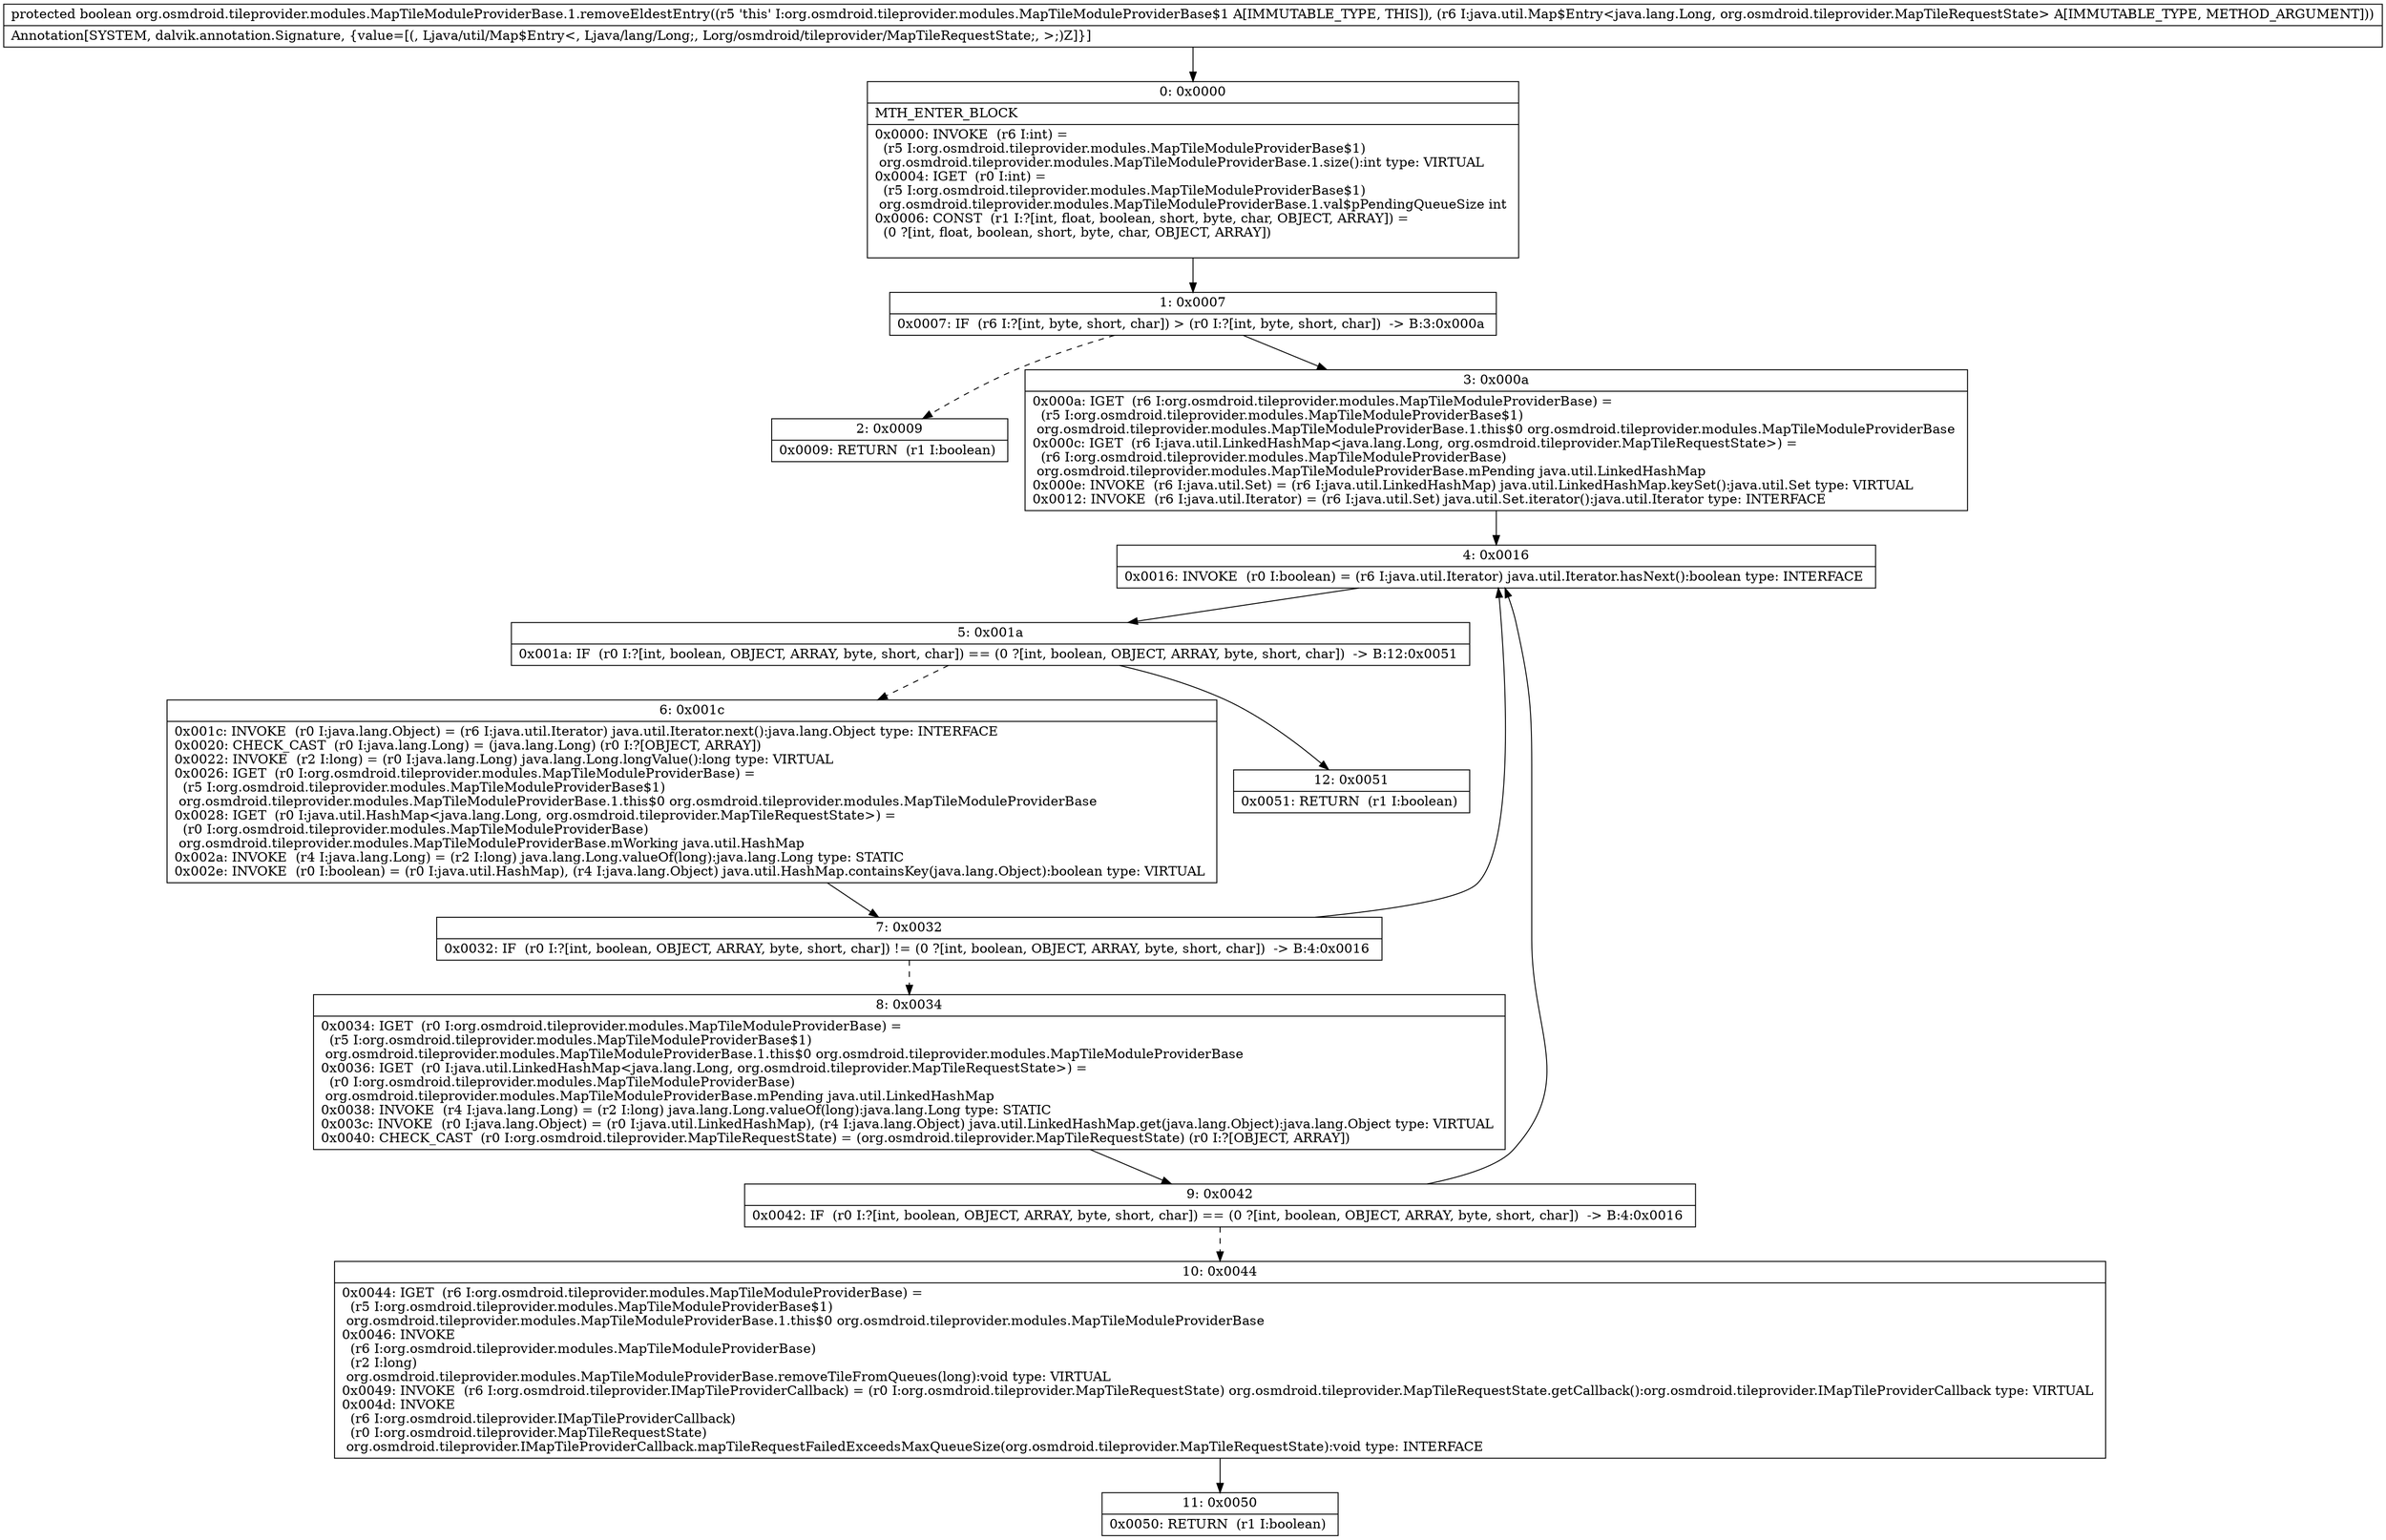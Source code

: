 digraph "CFG fororg.osmdroid.tileprovider.modules.MapTileModuleProviderBase.1.removeEldestEntry(Ljava\/util\/Map$Entry;)Z" {
Node_0 [shape=record,label="{0\:\ 0x0000|MTH_ENTER_BLOCK\l|0x0000: INVOKE  (r6 I:int) = \l  (r5 I:org.osmdroid.tileprovider.modules.MapTileModuleProviderBase$1)\l org.osmdroid.tileprovider.modules.MapTileModuleProviderBase.1.size():int type: VIRTUAL \l0x0004: IGET  (r0 I:int) = \l  (r5 I:org.osmdroid.tileprovider.modules.MapTileModuleProviderBase$1)\l org.osmdroid.tileprovider.modules.MapTileModuleProviderBase.1.val$pPendingQueueSize int \l0x0006: CONST  (r1 I:?[int, float, boolean, short, byte, char, OBJECT, ARRAY]) = \l  (0 ?[int, float, boolean, short, byte, char, OBJECT, ARRAY])\l \l}"];
Node_1 [shape=record,label="{1\:\ 0x0007|0x0007: IF  (r6 I:?[int, byte, short, char]) \> (r0 I:?[int, byte, short, char])  \-\> B:3:0x000a \l}"];
Node_2 [shape=record,label="{2\:\ 0x0009|0x0009: RETURN  (r1 I:boolean) \l}"];
Node_3 [shape=record,label="{3\:\ 0x000a|0x000a: IGET  (r6 I:org.osmdroid.tileprovider.modules.MapTileModuleProviderBase) = \l  (r5 I:org.osmdroid.tileprovider.modules.MapTileModuleProviderBase$1)\l org.osmdroid.tileprovider.modules.MapTileModuleProviderBase.1.this$0 org.osmdroid.tileprovider.modules.MapTileModuleProviderBase \l0x000c: IGET  (r6 I:java.util.LinkedHashMap\<java.lang.Long, org.osmdroid.tileprovider.MapTileRequestState\>) = \l  (r6 I:org.osmdroid.tileprovider.modules.MapTileModuleProviderBase)\l org.osmdroid.tileprovider.modules.MapTileModuleProviderBase.mPending java.util.LinkedHashMap \l0x000e: INVOKE  (r6 I:java.util.Set) = (r6 I:java.util.LinkedHashMap) java.util.LinkedHashMap.keySet():java.util.Set type: VIRTUAL \l0x0012: INVOKE  (r6 I:java.util.Iterator) = (r6 I:java.util.Set) java.util.Set.iterator():java.util.Iterator type: INTERFACE \l}"];
Node_4 [shape=record,label="{4\:\ 0x0016|0x0016: INVOKE  (r0 I:boolean) = (r6 I:java.util.Iterator) java.util.Iterator.hasNext():boolean type: INTERFACE \l}"];
Node_5 [shape=record,label="{5\:\ 0x001a|0x001a: IF  (r0 I:?[int, boolean, OBJECT, ARRAY, byte, short, char]) == (0 ?[int, boolean, OBJECT, ARRAY, byte, short, char])  \-\> B:12:0x0051 \l}"];
Node_6 [shape=record,label="{6\:\ 0x001c|0x001c: INVOKE  (r0 I:java.lang.Object) = (r6 I:java.util.Iterator) java.util.Iterator.next():java.lang.Object type: INTERFACE \l0x0020: CHECK_CAST  (r0 I:java.lang.Long) = (java.lang.Long) (r0 I:?[OBJECT, ARRAY]) \l0x0022: INVOKE  (r2 I:long) = (r0 I:java.lang.Long) java.lang.Long.longValue():long type: VIRTUAL \l0x0026: IGET  (r0 I:org.osmdroid.tileprovider.modules.MapTileModuleProviderBase) = \l  (r5 I:org.osmdroid.tileprovider.modules.MapTileModuleProviderBase$1)\l org.osmdroid.tileprovider.modules.MapTileModuleProviderBase.1.this$0 org.osmdroid.tileprovider.modules.MapTileModuleProviderBase \l0x0028: IGET  (r0 I:java.util.HashMap\<java.lang.Long, org.osmdroid.tileprovider.MapTileRequestState\>) = \l  (r0 I:org.osmdroid.tileprovider.modules.MapTileModuleProviderBase)\l org.osmdroid.tileprovider.modules.MapTileModuleProviderBase.mWorking java.util.HashMap \l0x002a: INVOKE  (r4 I:java.lang.Long) = (r2 I:long) java.lang.Long.valueOf(long):java.lang.Long type: STATIC \l0x002e: INVOKE  (r0 I:boolean) = (r0 I:java.util.HashMap), (r4 I:java.lang.Object) java.util.HashMap.containsKey(java.lang.Object):boolean type: VIRTUAL \l}"];
Node_7 [shape=record,label="{7\:\ 0x0032|0x0032: IF  (r0 I:?[int, boolean, OBJECT, ARRAY, byte, short, char]) != (0 ?[int, boolean, OBJECT, ARRAY, byte, short, char])  \-\> B:4:0x0016 \l}"];
Node_8 [shape=record,label="{8\:\ 0x0034|0x0034: IGET  (r0 I:org.osmdroid.tileprovider.modules.MapTileModuleProviderBase) = \l  (r5 I:org.osmdroid.tileprovider.modules.MapTileModuleProviderBase$1)\l org.osmdroid.tileprovider.modules.MapTileModuleProviderBase.1.this$0 org.osmdroid.tileprovider.modules.MapTileModuleProviderBase \l0x0036: IGET  (r0 I:java.util.LinkedHashMap\<java.lang.Long, org.osmdroid.tileprovider.MapTileRequestState\>) = \l  (r0 I:org.osmdroid.tileprovider.modules.MapTileModuleProviderBase)\l org.osmdroid.tileprovider.modules.MapTileModuleProviderBase.mPending java.util.LinkedHashMap \l0x0038: INVOKE  (r4 I:java.lang.Long) = (r2 I:long) java.lang.Long.valueOf(long):java.lang.Long type: STATIC \l0x003c: INVOKE  (r0 I:java.lang.Object) = (r0 I:java.util.LinkedHashMap), (r4 I:java.lang.Object) java.util.LinkedHashMap.get(java.lang.Object):java.lang.Object type: VIRTUAL \l0x0040: CHECK_CAST  (r0 I:org.osmdroid.tileprovider.MapTileRequestState) = (org.osmdroid.tileprovider.MapTileRequestState) (r0 I:?[OBJECT, ARRAY]) \l}"];
Node_9 [shape=record,label="{9\:\ 0x0042|0x0042: IF  (r0 I:?[int, boolean, OBJECT, ARRAY, byte, short, char]) == (0 ?[int, boolean, OBJECT, ARRAY, byte, short, char])  \-\> B:4:0x0016 \l}"];
Node_10 [shape=record,label="{10\:\ 0x0044|0x0044: IGET  (r6 I:org.osmdroid.tileprovider.modules.MapTileModuleProviderBase) = \l  (r5 I:org.osmdroid.tileprovider.modules.MapTileModuleProviderBase$1)\l org.osmdroid.tileprovider.modules.MapTileModuleProviderBase.1.this$0 org.osmdroid.tileprovider.modules.MapTileModuleProviderBase \l0x0046: INVOKE  \l  (r6 I:org.osmdroid.tileprovider.modules.MapTileModuleProviderBase)\l  (r2 I:long)\l org.osmdroid.tileprovider.modules.MapTileModuleProviderBase.removeTileFromQueues(long):void type: VIRTUAL \l0x0049: INVOKE  (r6 I:org.osmdroid.tileprovider.IMapTileProviderCallback) = (r0 I:org.osmdroid.tileprovider.MapTileRequestState) org.osmdroid.tileprovider.MapTileRequestState.getCallback():org.osmdroid.tileprovider.IMapTileProviderCallback type: VIRTUAL \l0x004d: INVOKE  \l  (r6 I:org.osmdroid.tileprovider.IMapTileProviderCallback)\l  (r0 I:org.osmdroid.tileprovider.MapTileRequestState)\l org.osmdroid.tileprovider.IMapTileProviderCallback.mapTileRequestFailedExceedsMaxQueueSize(org.osmdroid.tileprovider.MapTileRequestState):void type: INTERFACE \l}"];
Node_11 [shape=record,label="{11\:\ 0x0050|0x0050: RETURN  (r1 I:boolean) \l}"];
Node_12 [shape=record,label="{12\:\ 0x0051|0x0051: RETURN  (r1 I:boolean) \l}"];
MethodNode[shape=record,label="{protected boolean org.osmdroid.tileprovider.modules.MapTileModuleProviderBase.1.removeEldestEntry((r5 'this' I:org.osmdroid.tileprovider.modules.MapTileModuleProviderBase$1 A[IMMUTABLE_TYPE, THIS]), (r6 I:java.util.Map$Entry\<java.lang.Long, org.osmdroid.tileprovider.MapTileRequestState\> A[IMMUTABLE_TYPE, METHOD_ARGUMENT]))  | Annotation[SYSTEM, dalvik.annotation.Signature, \{value=[(, Ljava\/util\/Map$Entry\<, Ljava\/lang\/Long;, Lorg\/osmdroid\/tileprovider\/MapTileRequestState;, \>;)Z]\}]\l}"];
MethodNode -> Node_0;
Node_0 -> Node_1;
Node_1 -> Node_2[style=dashed];
Node_1 -> Node_3;
Node_3 -> Node_4;
Node_4 -> Node_5;
Node_5 -> Node_6[style=dashed];
Node_5 -> Node_12;
Node_6 -> Node_7;
Node_7 -> Node_4;
Node_7 -> Node_8[style=dashed];
Node_8 -> Node_9;
Node_9 -> Node_4;
Node_9 -> Node_10[style=dashed];
Node_10 -> Node_11;
}

